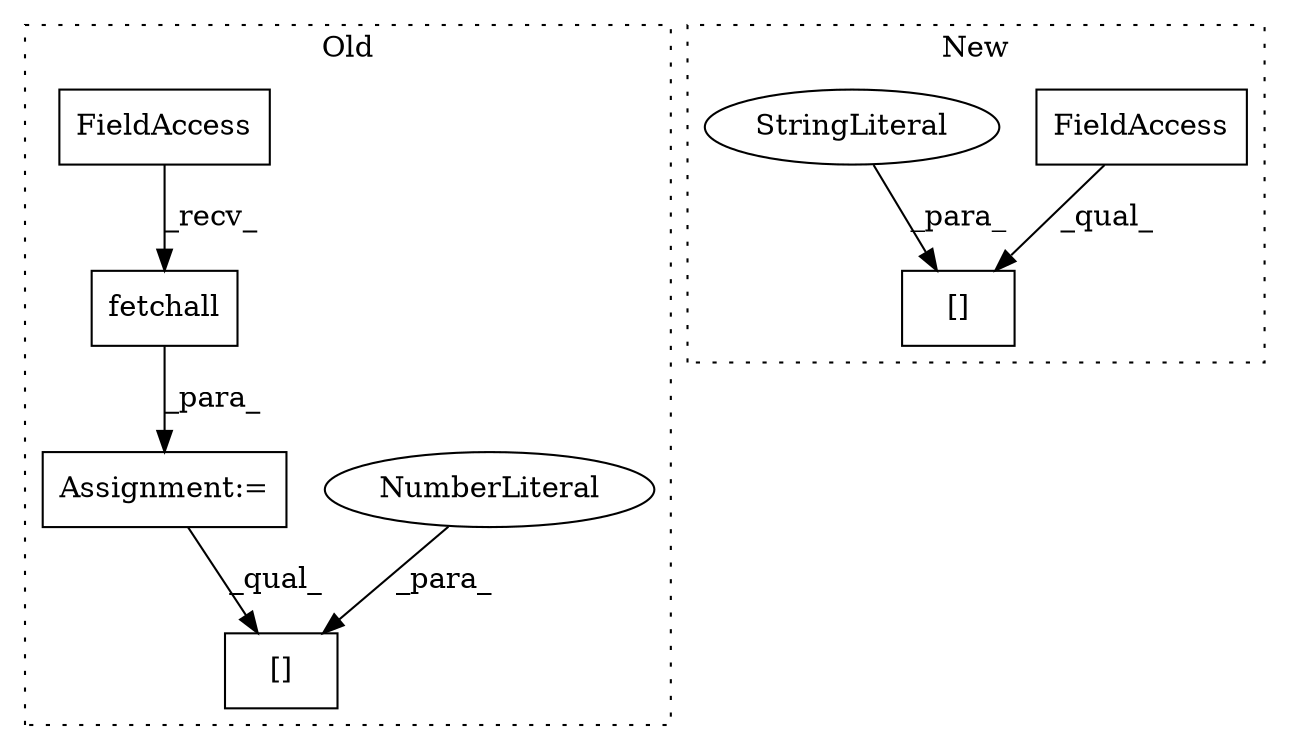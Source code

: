 digraph G {
subgraph cluster0 {
1 [label="fetchall" a="32" s="7202" l="10" shape="box"];
3 [label="Assignment:=" a="7" s="7181" l="40" shape="box"];
4 [label="[]" a="2" s="7099,7104" l="4,1" shape="box"];
5 [label="NumberLiteral" a="34" s="7103" l="1" shape="ellipse"];
7 [label="FieldAccess" a="22" s="7190" l="11" shape="box"];
label = "Old";
style="dotted";
}
subgraph cluster1 {
2 [label="[]" a="2" s="7855,7888" l="24,1" shape="box"];
6 [label="FieldAccess" a="22" s="7855" l="23" shape="box"];
8 [label="StringLiteral" a="45" s="7879" l="9" shape="ellipse"];
label = "New";
style="dotted";
}
1 -> 3 [label="_para_"];
3 -> 4 [label="_qual_"];
5 -> 4 [label="_para_"];
6 -> 2 [label="_qual_"];
7 -> 1 [label="_recv_"];
8 -> 2 [label="_para_"];
}